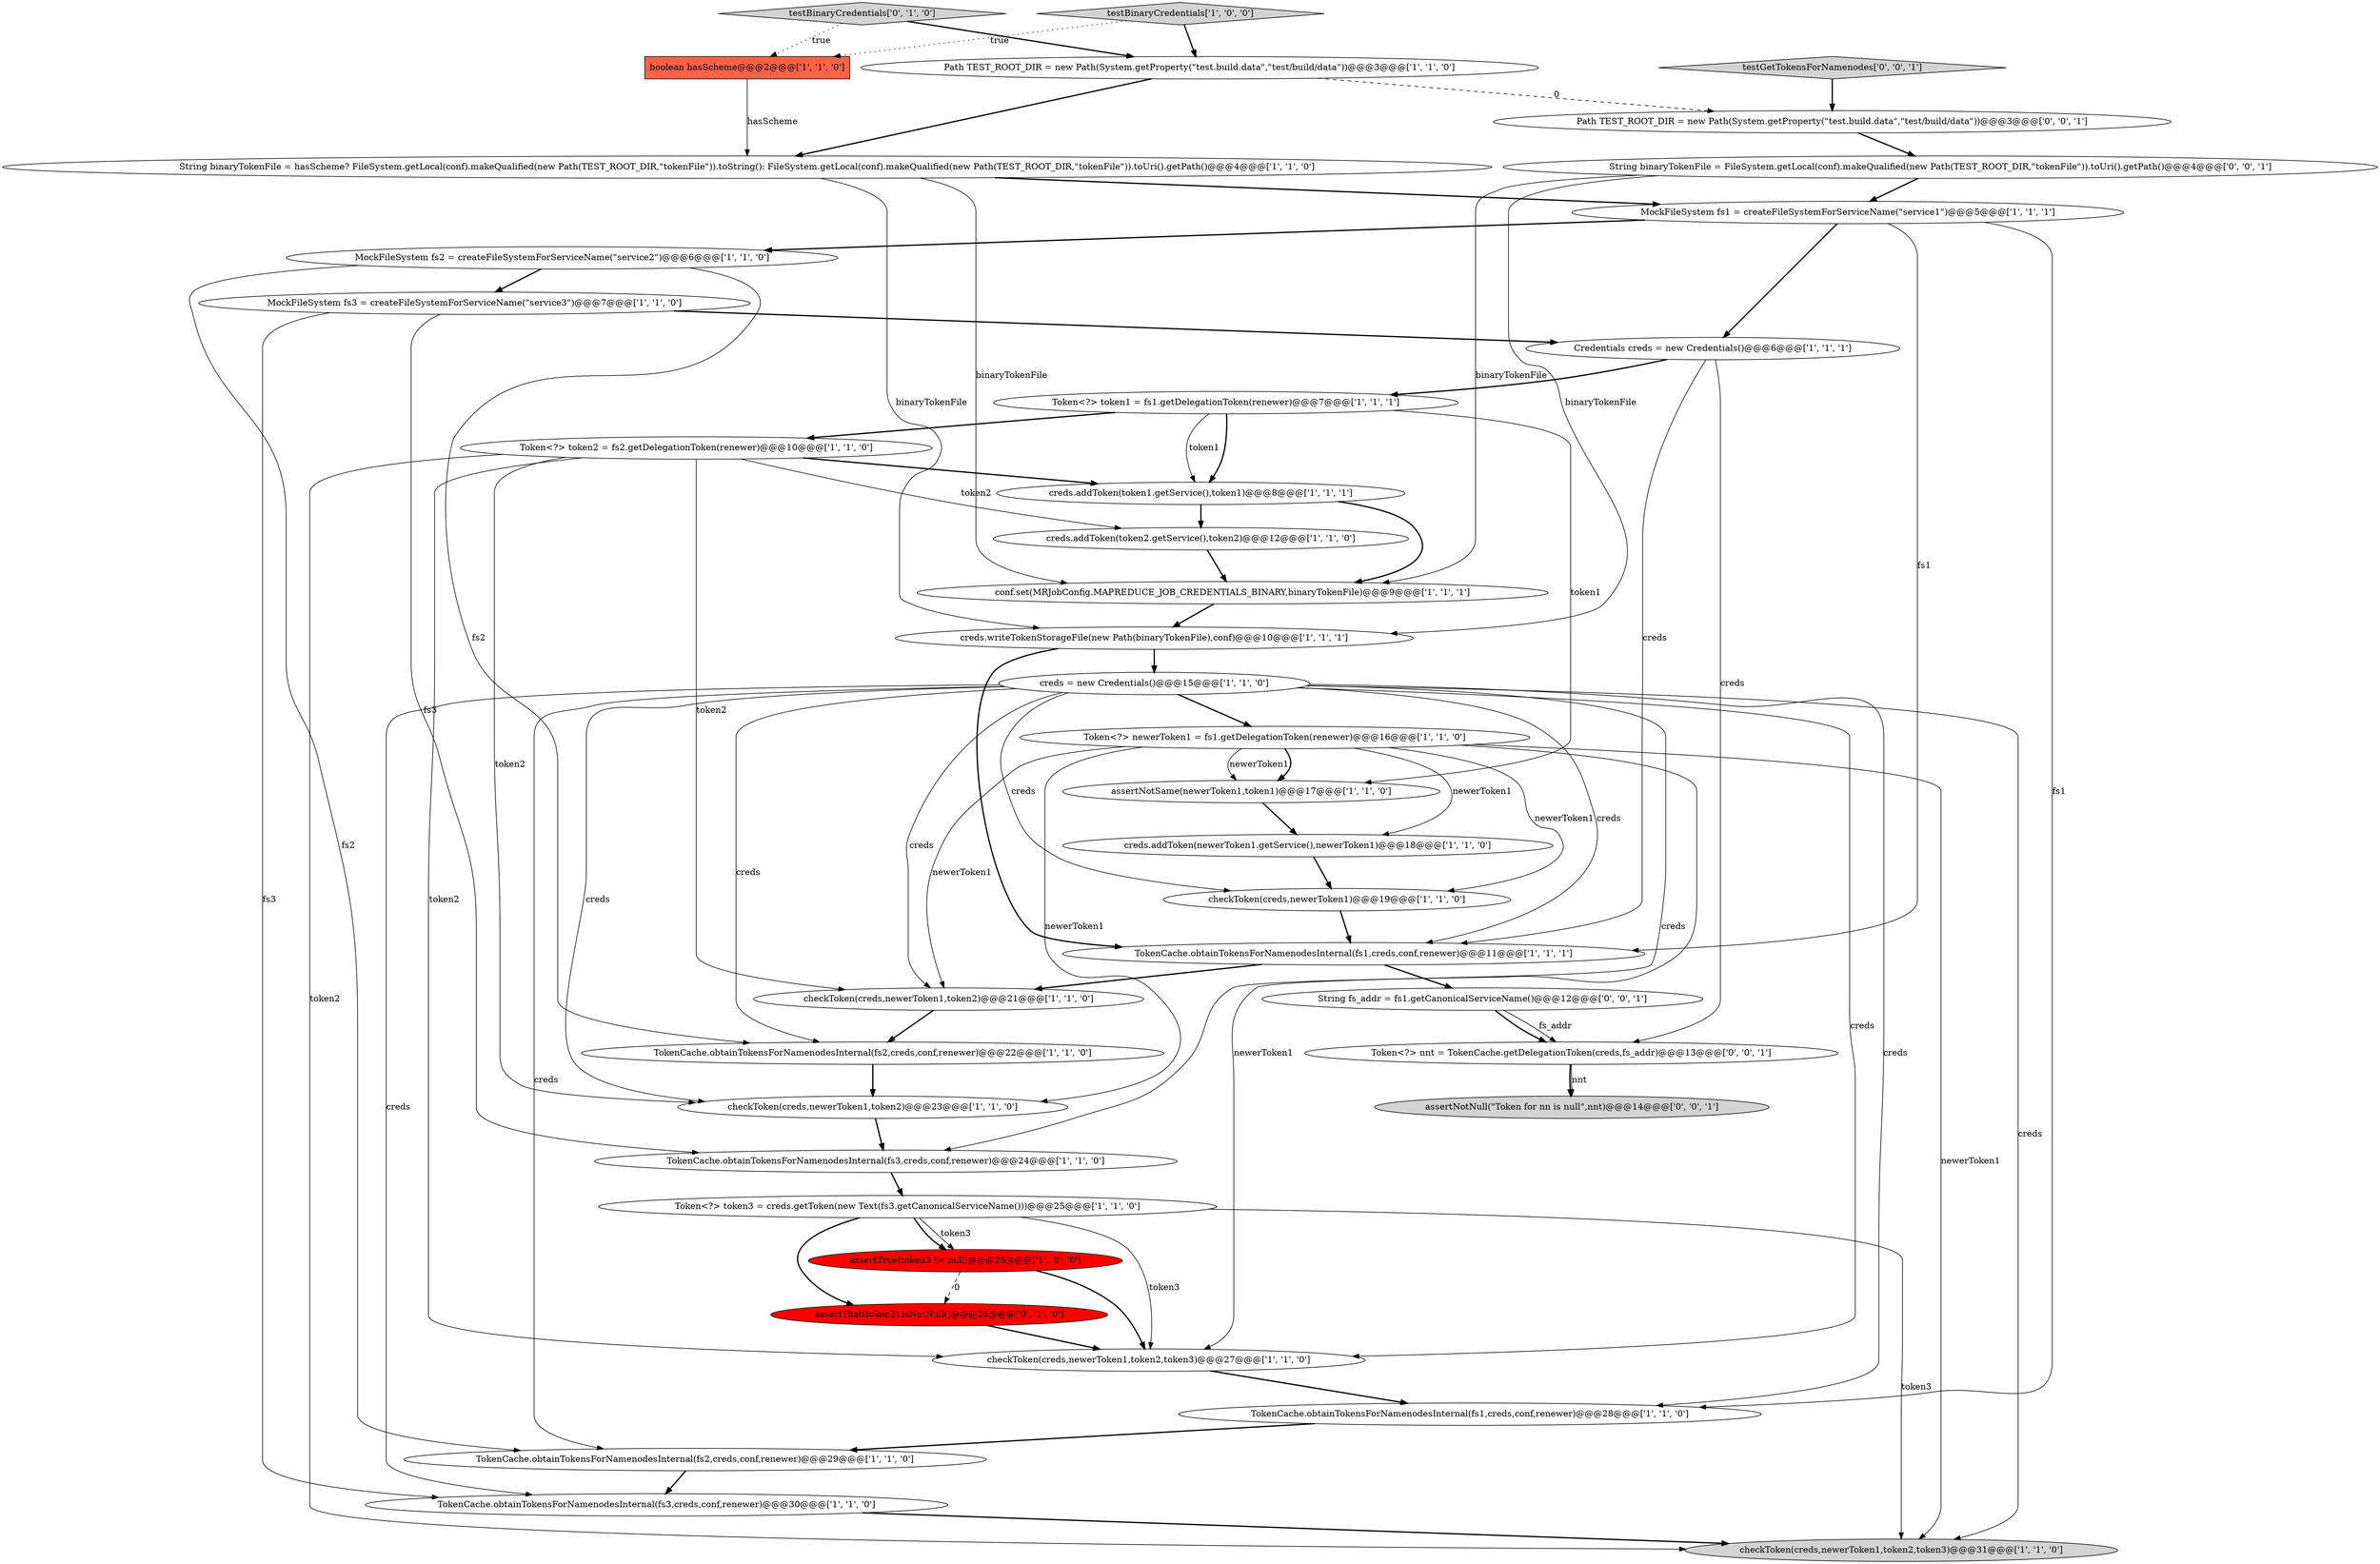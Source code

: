 digraph {
37 [style = filled, label = "Path TEST_ROOT_DIR = new Path(System.getProperty(\"test.build.data\",\"test/build/data\"))@@@3@@@['0', '0', '1']", fillcolor = white, shape = ellipse image = "AAA0AAABBB3BBB"];
9 [style = filled, label = "MockFileSystem fs1 = createFileSystemForServiceName(\"service1\")@@@5@@@['1', '1', '1']", fillcolor = white, shape = ellipse image = "AAA0AAABBB1BBB"];
32 [style = filled, label = "testBinaryCredentials['0', '1', '0']", fillcolor = lightgray, shape = diamond image = "AAA0AAABBB2BBB"];
15 [style = filled, label = "Token<?> newerToken1 = fs1.getDelegationToken(renewer)@@@16@@@['1', '1', '0']", fillcolor = white, shape = ellipse image = "AAA0AAABBB1BBB"];
16 [style = filled, label = "assertNotSame(newerToken1,token1)@@@17@@@['1', '1', '0']", fillcolor = white, shape = ellipse image = "AAA0AAABBB1BBB"];
18 [style = filled, label = "creds.addToken(newerToken1.getService(),newerToken1)@@@18@@@['1', '1', '0']", fillcolor = white, shape = ellipse image = "AAA0AAABBB1BBB"];
22 [style = filled, label = "checkToken(creds,newerToken1,token2)@@@21@@@['1', '1', '0']", fillcolor = white, shape = ellipse image = "AAA0AAABBB1BBB"];
29 [style = filled, label = "assertTrue(token3 != null)@@@26@@@['1', '0', '0']", fillcolor = red, shape = ellipse image = "AAA1AAABBB1BBB"];
2 [style = filled, label = "conf.set(MRJobConfig.MAPREDUCE_JOB_CREDENTIALS_BINARY,binaryTokenFile)@@@9@@@['1', '1', '1']", fillcolor = white, shape = ellipse image = "AAA0AAABBB1BBB"];
30 [style = filled, label = "checkToken(creds,newerToken1)@@@19@@@['1', '1', '0']", fillcolor = white, shape = ellipse image = "AAA0AAABBB1BBB"];
20 [style = filled, label = "Token<?> token2 = fs2.getDelegationToken(renewer)@@@10@@@['1', '1', '0']", fillcolor = white, shape = ellipse image = "AAA0AAABBB1BBB"];
25 [style = filled, label = "Token<?> token1 = fs1.getDelegationToken(renewer)@@@7@@@['1', '1', '1']", fillcolor = white, shape = ellipse image = "AAA0AAABBB1BBB"];
14 [style = filled, label = "TokenCache.obtainTokensForNamenodesInternal(fs2,creds,conf,renewer)@@@22@@@['1', '1', '0']", fillcolor = white, shape = ellipse image = "AAA0AAABBB1BBB"];
1 [style = filled, label = "TokenCache.obtainTokensForNamenodesInternal(fs3,creds,conf,renewer)@@@30@@@['1', '1', '0']", fillcolor = white, shape = ellipse image = "AAA0AAABBB1BBB"];
11 [style = filled, label = "Path TEST_ROOT_DIR = new Path(System.getProperty(\"test.build.data\",\"test/build/data\"))@@@3@@@['1', '1', '0']", fillcolor = white, shape = ellipse image = "AAA0AAABBB1BBB"];
17 [style = filled, label = "checkToken(creds,newerToken1,token2,token3)@@@27@@@['1', '1', '0']", fillcolor = white, shape = ellipse image = "AAA0AAABBB1BBB"];
28 [style = filled, label = "TokenCache.obtainTokensForNamenodesInternal(fs3,creds,conf,renewer)@@@24@@@['1', '1', '0']", fillcolor = white, shape = ellipse image = "AAA0AAABBB1BBB"];
19 [style = filled, label = "checkToken(creds,newerToken1,token2,token3)@@@31@@@['1', '1', '0']", fillcolor = lightgray, shape = ellipse image = "AAA0AAABBB1BBB"];
6 [style = filled, label = "checkToken(creds,newerToken1,token2)@@@23@@@['1', '1', '0']", fillcolor = white, shape = ellipse image = "AAA0AAABBB1BBB"];
36 [style = filled, label = "assertNotNull(\"Token for nn is null\",nnt)@@@14@@@['0', '0', '1']", fillcolor = lightgray, shape = ellipse image = "AAA0AAABBB3BBB"];
0 [style = filled, label = "creds.writeTokenStorageFile(new Path(binaryTokenFile),conf)@@@10@@@['1', '1', '1']", fillcolor = white, shape = ellipse image = "AAA0AAABBB1BBB"];
24 [style = filled, label = "Credentials creds = new Credentials()@@@6@@@['1', '1', '1']", fillcolor = white, shape = ellipse image = "AAA0AAABBB1BBB"];
8 [style = filled, label = "Token<?> token3 = creds.getToken(new Text(fs3.getCanonicalServiceName()))@@@25@@@['1', '1', '0']", fillcolor = white, shape = ellipse image = "AAA0AAABBB1BBB"];
34 [style = filled, label = "testGetTokensForNamenodes['0', '0', '1']", fillcolor = lightgray, shape = diamond image = "AAA0AAABBB3BBB"];
4 [style = filled, label = "boolean hasScheme@@@2@@@['1', '1', '0']", fillcolor = tomato, shape = box image = "AAA0AAABBB1BBB"];
35 [style = filled, label = "String fs_addr = fs1.getCanonicalServiceName()@@@12@@@['0', '0', '1']", fillcolor = white, shape = ellipse image = "AAA0AAABBB3BBB"];
3 [style = filled, label = "testBinaryCredentials['1', '0', '0']", fillcolor = lightgray, shape = diamond image = "AAA0AAABBB1BBB"];
27 [style = filled, label = "TokenCache.obtainTokensForNamenodesInternal(fs2,creds,conf,renewer)@@@29@@@['1', '1', '0']", fillcolor = white, shape = ellipse image = "AAA0AAABBB1BBB"];
10 [style = filled, label = "TokenCache.obtainTokensForNamenodesInternal(fs1,creds,conf,renewer)@@@11@@@['1', '1', '1']", fillcolor = white, shape = ellipse image = "AAA0AAABBB1BBB"];
26 [style = filled, label = "creds = new Credentials()@@@15@@@['1', '1', '0']", fillcolor = white, shape = ellipse image = "AAA0AAABBB1BBB"];
21 [style = filled, label = "creds.addToken(token2.getService(),token2)@@@12@@@['1', '1', '0']", fillcolor = white, shape = ellipse image = "AAA0AAABBB1BBB"];
38 [style = filled, label = "Token<?> nnt = TokenCache.getDelegationToken(creds,fs_addr)@@@13@@@['0', '0', '1']", fillcolor = white, shape = ellipse image = "AAA0AAABBB3BBB"];
31 [style = filled, label = "assertThat(token3).isNotNull()@@@26@@@['0', '1', '0']", fillcolor = red, shape = ellipse image = "AAA1AAABBB2BBB"];
23 [style = filled, label = "MockFileSystem fs2 = createFileSystemForServiceName(\"service2\")@@@6@@@['1', '1', '0']", fillcolor = white, shape = ellipse image = "AAA0AAABBB1BBB"];
7 [style = filled, label = "String binaryTokenFile = hasScheme? FileSystem.getLocal(conf).makeQualified(new Path(TEST_ROOT_DIR,\"tokenFile\")).toString(): FileSystem.getLocal(conf).makeQualified(new Path(TEST_ROOT_DIR,\"tokenFile\")).toUri().getPath()@@@4@@@['1', '1', '0']", fillcolor = white, shape = ellipse image = "AAA0AAABBB1BBB"];
33 [style = filled, label = "String binaryTokenFile = FileSystem.getLocal(conf).makeQualified(new Path(TEST_ROOT_DIR,\"tokenFile\")).toUri().getPath()@@@4@@@['0', '0', '1']", fillcolor = white, shape = ellipse image = "AAA0AAABBB3BBB"];
13 [style = filled, label = "creds.addToken(token1.getService(),token1)@@@8@@@['1', '1', '1']", fillcolor = white, shape = ellipse image = "AAA0AAABBB1BBB"];
12 [style = filled, label = "TokenCache.obtainTokensForNamenodesInternal(fs1,creds,conf,renewer)@@@28@@@['1', '1', '0']", fillcolor = white, shape = ellipse image = "AAA0AAABBB1BBB"];
5 [style = filled, label = "MockFileSystem fs3 = createFileSystemForServiceName(\"service3\")@@@7@@@['1', '1', '0']", fillcolor = white, shape = ellipse image = "AAA0AAABBB1BBB"];
8->17 [style = solid, label="token3"];
7->0 [style = solid, label="binaryTokenFile"];
18->30 [style = bold, label=""];
10->35 [style = bold, label=""];
26->27 [style = solid, label="creds"];
8->19 [style = solid, label="token3"];
9->10 [style = solid, label="fs1"];
21->2 [style = bold, label=""];
15->16 [style = solid, label="newerToken1"];
7->9 [style = bold, label=""];
9->12 [style = solid, label="fs1"];
26->10 [style = solid, label="creds"];
15->6 [style = solid, label="newerToken1"];
26->14 [style = solid, label="creds"];
35->38 [style = solid, label="fs_addr"];
26->15 [style = bold, label=""];
23->14 [style = solid, label="fs2"];
35->38 [style = bold, label=""];
8->29 [style = solid, label="token3"];
37->33 [style = bold, label=""];
32->11 [style = bold, label=""];
9->24 [style = bold, label=""];
26->28 [style = solid, label="creds"];
20->19 [style = solid, label="token2"];
26->12 [style = solid, label="creds"];
25->16 [style = solid, label="token1"];
26->22 [style = solid, label="creds"];
5->28 [style = solid, label="fs3"];
3->11 [style = bold, label=""];
20->17 [style = solid, label="token2"];
26->19 [style = solid, label="creds"];
15->22 [style = solid, label="newerToken1"];
20->21 [style = solid, label="token2"];
5->1 [style = solid, label="fs3"];
15->18 [style = solid, label="newerToken1"];
26->1 [style = solid, label="creds"];
4->7 [style = solid, label="hasScheme"];
20->6 [style = solid, label="token2"];
30->10 [style = bold, label=""];
23->27 [style = solid, label="fs2"];
22->14 [style = bold, label=""];
1->19 [style = bold, label=""];
15->19 [style = solid, label="newerToken1"];
14->6 [style = bold, label=""];
16->18 [style = bold, label=""];
20->13 [style = bold, label=""];
29->17 [style = bold, label=""];
23->5 [style = bold, label=""];
8->31 [style = bold, label=""];
32->4 [style = dotted, label="true"];
26->17 [style = solid, label="creds"];
15->17 [style = solid, label="newerToken1"];
24->38 [style = solid, label="creds"];
25->20 [style = bold, label=""];
2->0 [style = bold, label=""];
17->12 [style = bold, label=""];
24->25 [style = bold, label=""];
5->24 [style = bold, label=""];
28->8 [style = bold, label=""];
31->17 [style = bold, label=""];
24->10 [style = solid, label="creds"];
12->27 [style = bold, label=""];
26->6 [style = solid, label="creds"];
13->2 [style = bold, label=""];
10->22 [style = bold, label=""];
27->1 [style = bold, label=""];
0->26 [style = bold, label=""];
25->13 [style = bold, label=""];
20->22 [style = solid, label="token2"];
26->30 [style = solid, label="creds"];
38->36 [style = solid, label="nnt"];
3->4 [style = dotted, label="true"];
38->36 [style = bold, label=""];
15->30 [style = solid, label="newerToken1"];
25->13 [style = solid, label="token1"];
15->16 [style = bold, label=""];
33->9 [style = bold, label=""];
29->31 [style = dashed, label="0"];
33->0 [style = solid, label="binaryTokenFile"];
9->23 [style = bold, label=""];
0->10 [style = bold, label=""];
34->37 [style = bold, label=""];
33->2 [style = solid, label="binaryTokenFile"];
11->37 [style = dashed, label="0"];
7->2 [style = solid, label="binaryTokenFile"];
13->21 [style = bold, label=""];
8->29 [style = bold, label=""];
11->7 [style = bold, label=""];
6->28 [style = bold, label=""];
}
